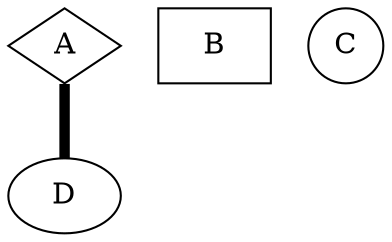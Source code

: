digraph test1 {

  A [shape=diamond]
  B [shape=box]
  C [shape=circle]

  A -> D [penwidth=5, arrowhead=none]

}
